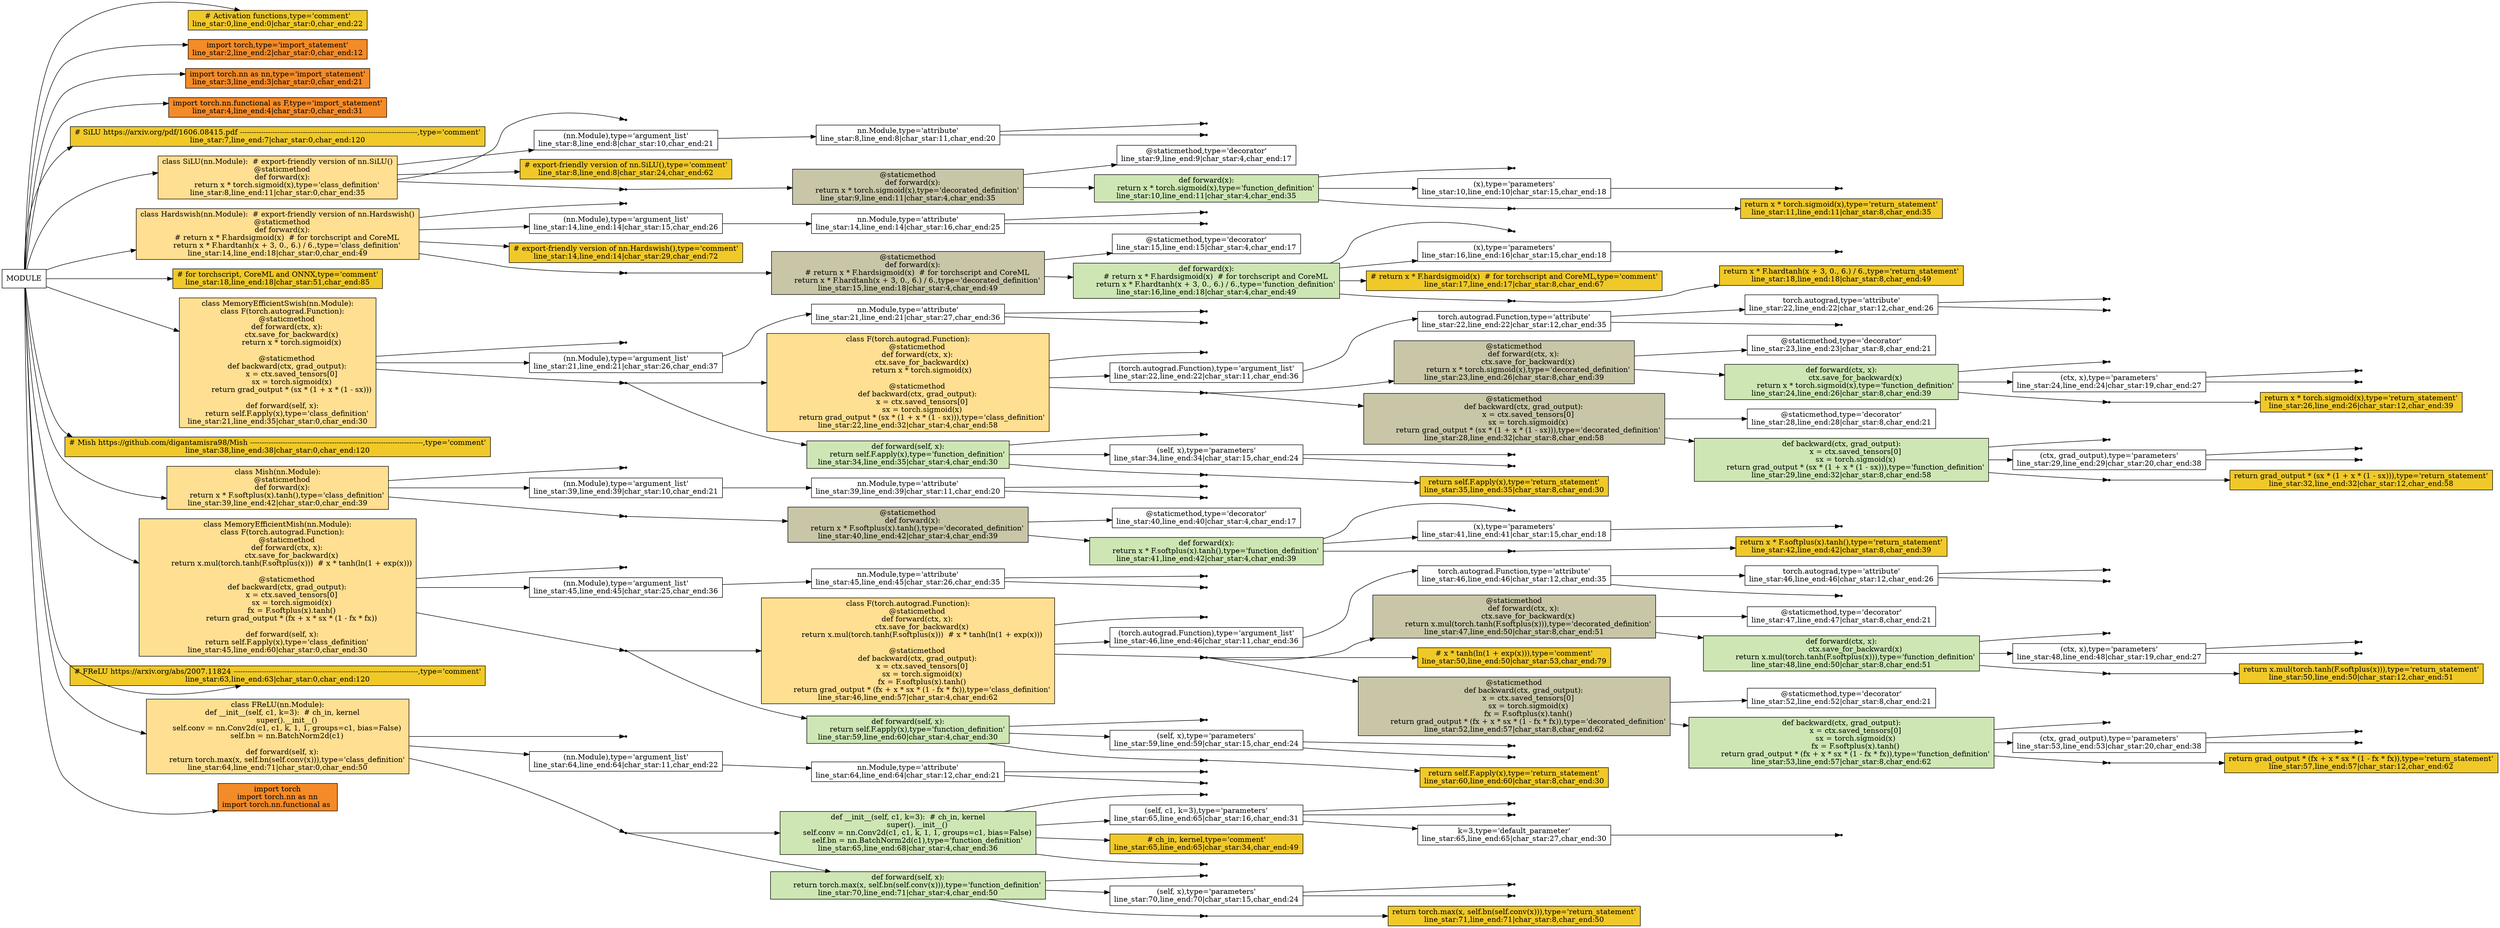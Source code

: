 digraph G{
rankdir="LR";
"MODULE"[shape="box",fillcolor="white",style=filled];
"# Activation functions,type='comment'\nline_star:0,line_end:0|char_star:0,char_end:22"[shape="box",fillcolor="#f0c929",style=filled];
"MODULE"->"# Activation functions,type='comment'\nline_star:0,line_end:0|char_star:0,char_end:22";
"import torch,type='import_statement'\nline_star:2,line_end:2|char_star:0,char_end:12"[shape="box",fillcolor="#f48b29",style=filled];
"MODULE"->"import torch,type='import_statement'\nline_star:2,line_end:2|char_star:0,char_end:12";
"import torch.nn as nn,type='import_statement'\nline_star:3,line_end:3|char_star:0,char_end:21"[shape="box",fillcolor="#f48b29",style=filled];
"MODULE"->"import torch.nn as nn,type='import_statement'\nline_star:3,line_end:3|char_star:0,char_end:21";
"import torch.nn.functional as F,type='import_statement'\nline_star:4,line_end:4|char_star:0,char_end:31"[shape="box",fillcolor="#f48b29",style=filled];
"MODULE"->"import torch.nn.functional as F,type='import_statement'\nline_star:4,line_end:4|char_star:0,char_end:31";
"# SiLU https://arxiv.org/pdf/1606.08415.pdf ----------------------------------------------------------------------------,type='comment'\nline_star:7,line_end:7|char_star:0,char_end:120"[shape="box",fillcolor="#f0c929",style=filled];
"MODULE"->"# SiLU https://arxiv.org/pdf/1606.08415.pdf ----------------------------------------------------------------------------,type='comment'\nline_star:7,line_end:7|char_star:0,char_end:120";
"class SiLU(nn.Module):  # export-friendly version of nn.SiLU()\n    @staticmethod\n    def forward(x):\n        return x * torch.sigmoid(x),type='class_definition'\nline_star:8,line_end:11|char_star:0,char_end:35"[shape="box",fillcolor="#ffdf91",style=filled];
"MODULE"->"class SiLU(nn.Module):  # export-friendly version of nn.SiLU()\n    @staticmethod\n    def forward(x):\n        return x * torch.sigmoid(x),type='class_definition'\nline_star:8,line_end:11|char_star:0,char_end:35";
"SiLU,type='identifier'\nline_star:8,line_end:8|char_star:6,char_end:10"[shape="point",fillcolor="#121013",style=filled];
"class SiLU(nn.Module):  # export-friendly version of nn.SiLU()\n    @staticmethod\n    def forward(x):\n        return x * torch.sigmoid(x),type='class_definition'\nline_star:8,line_end:11|char_star:0,char_end:35"->"SiLU,type='identifier'\nline_star:8,line_end:8|char_star:6,char_end:10";
"(nn.Module),type='argument_list'\nline_star:8,line_end:8|char_star:10,char_end:21"[shape="box",fillcolor="white",style=filled];
"class SiLU(nn.Module):  # export-friendly version of nn.SiLU()\n    @staticmethod\n    def forward(x):\n        return x * torch.sigmoid(x),type='class_definition'\nline_star:8,line_end:11|char_star:0,char_end:35"->"(nn.Module),type='argument_list'\nline_star:8,line_end:8|char_star:10,char_end:21";
"nn.Module,type='attribute'\nline_star:8,line_end:8|char_star:11,char_end:20"[shape="box",fillcolor="white",style=filled];
"(nn.Module),type='argument_list'\nline_star:8,line_end:8|char_star:10,char_end:21"->"nn.Module,type='attribute'\nline_star:8,line_end:8|char_star:11,char_end:20";
"nn,type='identifier'\nline_star:8,line_end:8|char_star:11,char_end:13"[shape="point",fillcolor="#121013",style=filled];
"nn.Module,type='attribute'\nline_star:8,line_end:8|char_star:11,char_end:20"->"nn,type='identifier'\nline_star:8,line_end:8|char_star:11,char_end:13";
"Module,type='identifier'\nline_star:8,line_end:8|char_star:14,char_end:20"[shape="point",fillcolor="#121013",style=filled];
"nn.Module,type='attribute'\nline_star:8,line_end:8|char_star:11,char_end:20"->"Module,type='identifier'\nline_star:8,line_end:8|char_star:14,char_end:20";
"# export-friendly version of nn.SiLU(),type='comment'\nline_star:8,line_end:8|char_star:24,char_end:62"[shape="box",fillcolor="#f0c929",style=filled];
"class SiLU(nn.Module):  # export-friendly version of nn.SiLU()\n    @staticmethod\n    def forward(x):\n        return x * torch.sigmoid(x),type='class_definition'\nline_star:8,line_end:11|char_star:0,char_end:35"->"# export-friendly version of nn.SiLU(),type='comment'\nline_star:8,line_end:8|char_star:24,char_end:62";
"type='INFORMATION BLOCK'\nline_star:9,line_end:11|char_star:4,char_end:35"[shape="point",fillcolor="#121013",style=filled];
"class SiLU(nn.Module):  # export-friendly version of nn.SiLU()\n    @staticmethod\n    def forward(x):\n        return x * torch.sigmoid(x),type='class_definition'\nline_star:8,line_end:11|char_star:0,char_end:35"->"type='INFORMATION BLOCK'\nline_star:9,line_end:11|char_star:4,char_end:35";
"@staticmethod\n    def forward(x):\n        return x * torch.sigmoid(x),type='decorated_definition'\nline_star:9,line_end:11|char_star:4,char_end:35"[shape="box",fillcolor="#c8c6a7",style=filled];
"type='INFORMATION BLOCK'\nline_star:9,line_end:11|char_star:4,char_end:35"->"@staticmethod\n    def forward(x):\n        return x * torch.sigmoid(x),type='decorated_definition'\nline_star:9,line_end:11|char_star:4,char_end:35";
"@staticmethod,type='decorator'\nline_star:9,line_end:9|char_star:4,char_end:17"[shape="box",fillcolor="white",style=filled];
"@staticmethod\n    def forward(x):\n        return x * torch.sigmoid(x),type='decorated_definition'\nline_star:9,line_end:11|char_star:4,char_end:35"->"@staticmethod,type='decorator'\nline_star:9,line_end:9|char_star:4,char_end:17";
"def forward(x):\n        return x * torch.sigmoid(x),type='function_definition'\nline_star:10,line_end:11|char_star:4,char_end:35"[shape="box",fillcolor="#cee6b4",style=filled];
"@staticmethod\n    def forward(x):\n        return x * torch.sigmoid(x),type='decorated_definition'\nline_star:9,line_end:11|char_star:4,char_end:35"->"def forward(x):\n        return x * torch.sigmoid(x),type='function_definition'\nline_star:10,line_end:11|char_star:4,char_end:35";
"forward,type='identifier'\nline_star:10,line_end:10|char_star:8,char_end:15"[shape="point",fillcolor="#121013",style=filled];
"def forward(x):\n        return x * torch.sigmoid(x),type='function_definition'\nline_star:10,line_end:11|char_star:4,char_end:35"->"forward,type='identifier'\nline_star:10,line_end:10|char_star:8,char_end:15";
"(x),type='parameters'\nline_star:10,line_end:10|char_star:15,char_end:18"[shape="box",fillcolor="white",style=filled];
"def forward(x):\n        return x * torch.sigmoid(x),type='function_definition'\nline_star:10,line_end:11|char_star:4,char_end:35"->"(x),type='parameters'\nline_star:10,line_end:10|char_star:15,char_end:18";
"x,type='identifier'\nline_star:10,line_end:10|char_star:16,char_end:17"[shape="point",fillcolor="#121013",style=filled];
"(x),type='parameters'\nline_star:10,line_end:10|char_star:15,char_end:18"->"x,type='identifier'\nline_star:10,line_end:10|char_star:16,char_end:17";
"type='INFORMATION BLOCK'\nline_star:11,line_end:11|char_star:8,char_end:35"[shape="point",fillcolor="#121013",style=filled];
"def forward(x):\n        return x * torch.sigmoid(x),type='function_definition'\nline_star:10,line_end:11|char_star:4,char_end:35"->"type='INFORMATION BLOCK'\nline_star:11,line_end:11|char_star:8,char_end:35";
"return x * torch.sigmoid(x),type='return_statement'\nline_star:11,line_end:11|char_star:8,char_end:35"[shape="box",fillcolor="#f0c929",style=filled];
"type='INFORMATION BLOCK'\nline_star:11,line_end:11|char_star:8,char_end:35"->"return x * torch.sigmoid(x),type='return_statement'\nline_star:11,line_end:11|char_star:8,char_end:35";
"class Hardswish(nn.Module):  # export-friendly version of nn.Hardswish()\n    @staticmethod\n    def forward(x):\n        # return x * F.hardsigmoid(x)  # for torchscript and CoreML\n        return x * F.hardtanh(x + 3, 0., 6.) / 6.,type='class_definition'\nline_star:14,line_end:18|char_star:0,char_end:49"[shape="box",fillcolor="#ffdf91",style=filled];
"MODULE"->"class Hardswish(nn.Module):  # export-friendly version of nn.Hardswish()\n    @staticmethod\n    def forward(x):\n        # return x * F.hardsigmoid(x)  # for torchscript and CoreML\n        return x * F.hardtanh(x + 3, 0., 6.) / 6.,type='class_definition'\nline_star:14,line_end:18|char_star:0,char_end:49";
"Hardswish,type='identifier'\nline_star:14,line_end:14|char_star:6,char_end:15"[shape="point",fillcolor="#121013",style=filled];
"class Hardswish(nn.Module):  # export-friendly version of nn.Hardswish()\n    @staticmethod\n    def forward(x):\n        # return x * F.hardsigmoid(x)  # for torchscript and CoreML\n        return x * F.hardtanh(x + 3, 0., 6.) / 6.,type='class_definition'\nline_star:14,line_end:18|char_star:0,char_end:49"->"Hardswish,type='identifier'\nline_star:14,line_end:14|char_star:6,char_end:15";
"(nn.Module),type='argument_list'\nline_star:14,line_end:14|char_star:15,char_end:26"[shape="box",fillcolor="white",style=filled];
"class Hardswish(nn.Module):  # export-friendly version of nn.Hardswish()\n    @staticmethod\n    def forward(x):\n        # return x * F.hardsigmoid(x)  # for torchscript and CoreML\n        return x * F.hardtanh(x + 3, 0., 6.) / 6.,type='class_definition'\nline_star:14,line_end:18|char_star:0,char_end:49"->"(nn.Module),type='argument_list'\nline_star:14,line_end:14|char_star:15,char_end:26";
"nn.Module,type='attribute'\nline_star:14,line_end:14|char_star:16,char_end:25"[shape="box",fillcolor="white",style=filled];
"(nn.Module),type='argument_list'\nline_star:14,line_end:14|char_star:15,char_end:26"->"nn.Module,type='attribute'\nline_star:14,line_end:14|char_star:16,char_end:25";
"nn,type='identifier'\nline_star:14,line_end:14|char_star:16,char_end:18"[shape="point",fillcolor="#121013",style=filled];
"nn.Module,type='attribute'\nline_star:14,line_end:14|char_star:16,char_end:25"->"nn,type='identifier'\nline_star:14,line_end:14|char_star:16,char_end:18";
"Module,type='identifier'\nline_star:14,line_end:14|char_star:19,char_end:25"[shape="point",fillcolor="#121013",style=filled];
"nn.Module,type='attribute'\nline_star:14,line_end:14|char_star:16,char_end:25"->"Module,type='identifier'\nline_star:14,line_end:14|char_star:19,char_end:25";
"# export-friendly version of nn.Hardswish(),type='comment'\nline_star:14,line_end:14|char_star:29,char_end:72"[shape="box",fillcolor="#f0c929",style=filled];
"class Hardswish(nn.Module):  # export-friendly version of nn.Hardswish()\n    @staticmethod\n    def forward(x):\n        # return x * F.hardsigmoid(x)  # for torchscript and CoreML\n        return x * F.hardtanh(x + 3, 0., 6.) / 6.,type='class_definition'\nline_star:14,line_end:18|char_star:0,char_end:49"->"# export-friendly version of nn.Hardswish(),type='comment'\nline_star:14,line_end:14|char_star:29,char_end:72";
"type='INFORMATION BLOCK'\nline_star:15,line_end:18|char_star:4,char_end:49"[shape="point",fillcolor="#121013",style=filled];
"class Hardswish(nn.Module):  # export-friendly version of nn.Hardswish()\n    @staticmethod\n    def forward(x):\n        # return x * F.hardsigmoid(x)  # for torchscript and CoreML\n        return x * F.hardtanh(x + 3, 0., 6.) / 6.,type='class_definition'\nline_star:14,line_end:18|char_star:0,char_end:49"->"type='INFORMATION BLOCK'\nline_star:15,line_end:18|char_star:4,char_end:49";
"@staticmethod\n    def forward(x):\n        # return x * F.hardsigmoid(x)  # for torchscript and CoreML\n        return x * F.hardtanh(x + 3, 0., 6.) / 6.,type='decorated_definition'\nline_star:15,line_end:18|char_star:4,char_end:49"[shape="box",fillcolor="#c8c6a7",style=filled];
"type='INFORMATION BLOCK'\nline_star:15,line_end:18|char_star:4,char_end:49"->"@staticmethod\n    def forward(x):\n        # return x * F.hardsigmoid(x)  # for torchscript and CoreML\n        return x * F.hardtanh(x + 3, 0., 6.) / 6.,type='decorated_definition'\nline_star:15,line_end:18|char_star:4,char_end:49";
"@staticmethod,type='decorator'\nline_star:15,line_end:15|char_star:4,char_end:17"[shape="box",fillcolor="white",style=filled];
"@staticmethod\n    def forward(x):\n        # return x * F.hardsigmoid(x)  # for torchscript and CoreML\n        return x * F.hardtanh(x + 3, 0., 6.) / 6.,type='decorated_definition'\nline_star:15,line_end:18|char_star:4,char_end:49"->"@staticmethod,type='decorator'\nline_star:15,line_end:15|char_star:4,char_end:17";
"def forward(x):\n        # return x * F.hardsigmoid(x)  # for torchscript and CoreML\n        return x * F.hardtanh(x + 3, 0., 6.) / 6.,type='function_definition'\nline_star:16,line_end:18|char_star:4,char_end:49"[shape="box",fillcolor="#cee6b4",style=filled];
"@staticmethod\n    def forward(x):\n        # return x * F.hardsigmoid(x)  # for torchscript and CoreML\n        return x * F.hardtanh(x + 3, 0., 6.) / 6.,type='decorated_definition'\nline_star:15,line_end:18|char_star:4,char_end:49"->"def forward(x):\n        # return x * F.hardsigmoid(x)  # for torchscript and CoreML\n        return x * F.hardtanh(x + 3, 0., 6.) / 6.,type='function_definition'\nline_star:16,line_end:18|char_star:4,char_end:49";
"forward,type='identifier'\nline_star:16,line_end:16|char_star:8,char_end:15"[shape="point",fillcolor="#121013",style=filled];
"def forward(x):\n        # return x * F.hardsigmoid(x)  # for torchscript and CoreML\n        return x * F.hardtanh(x + 3, 0., 6.) / 6.,type='function_definition'\nline_star:16,line_end:18|char_star:4,char_end:49"->"forward,type='identifier'\nline_star:16,line_end:16|char_star:8,char_end:15";
"(x),type='parameters'\nline_star:16,line_end:16|char_star:15,char_end:18"[shape="box",fillcolor="white",style=filled];
"def forward(x):\n        # return x * F.hardsigmoid(x)  # for torchscript and CoreML\n        return x * F.hardtanh(x + 3, 0., 6.) / 6.,type='function_definition'\nline_star:16,line_end:18|char_star:4,char_end:49"->"(x),type='parameters'\nline_star:16,line_end:16|char_star:15,char_end:18";
"x,type='identifier'\nline_star:16,line_end:16|char_star:16,char_end:17"[shape="point",fillcolor="#121013",style=filled];
"(x),type='parameters'\nline_star:16,line_end:16|char_star:15,char_end:18"->"x,type='identifier'\nline_star:16,line_end:16|char_star:16,char_end:17";
"# return x * F.hardsigmoid(x)  # for torchscript and CoreML,type='comment'\nline_star:17,line_end:17|char_star:8,char_end:67"[shape="box",fillcolor="#f0c929",style=filled];
"def forward(x):\n        # return x * F.hardsigmoid(x)  # for torchscript and CoreML\n        return x * F.hardtanh(x + 3, 0., 6.) / 6.,type='function_definition'\nline_star:16,line_end:18|char_star:4,char_end:49"->"# return x * F.hardsigmoid(x)  # for torchscript and CoreML,type='comment'\nline_star:17,line_end:17|char_star:8,char_end:67";
"type='INFORMATION BLOCK'\nline_star:18,line_end:18|char_star:8,char_end:49"[shape="point",fillcolor="#121013",style=filled];
"def forward(x):\n        # return x * F.hardsigmoid(x)  # for torchscript and CoreML\n        return x * F.hardtanh(x + 3, 0., 6.) / 6.,type='function_definition'\nline_star:16,line_end:18|char_star:4,char_end:49"->"type='INFORMATION BLOCK'\nline_star:18,line_end:18|char_star:8,char_end:49";
"return x * F.hardtanh(x + 3, 0., 6.) / 6.,type='return_statement'\nline_star:18,line_end:18|char_star:8,char_end:49"[shape="box",fillcolor="#f0c929",style=filled];
"type='INFORMATION BLOCK'\nline_star:18,line_end:18|char_star:8,char_end:49"->"return x * F.hardtanh(x + 3, 0., 6.) / 6.,type='return_statement'\nline_star:18,line_end:18|char_star:8,char_end:49";
"# for torchscript, CoreML and ONNX,type='comment'\nline_star:18,line_end:18|char_star:51,char_end:85"[shape="box",fillcolor="#f0c929",style=filled];
"MODULE"->"# for torchscript, CoreML and ONNX,type='comment'\nline_star:18,line_end:18|char_star:51,char_end:85";
"class MemoryEfficientSwish(nn.Module):\n    class F(torch.autograd.Function):\n        @staticmethod\n        def forward(ctx, x):\n            ctx.save_for_backward(x)\n            return x * torch.sigmoid(x)\n\n        @staticmethod\n        def backward(ctx, grad_output):\n            x = ctx.saved_tensors[0]\n            sx = torch.sigmoid(x)\n            return grad_output * (sx * (1 + x * (1 - sx)))\n\n    def forward(self, x):\n        return self.F.apply(x),type='class_definition'\nline_star:21,line_end:35|char_star:0,char_end:30"[shape="box",fillcolor="#ffdf91",style=filled];
"MODULE"->"class MemoryEfficientSwish(nn.Module):\n    class F(torch.autograd.Function):\n        @staticmethod\n        def forward(ctx, x):\n            ctx.save_for_backward(x)\n            return x * torch.sigmoid(x)\n\n        @staticmethod\n        def backward(ctx, grad_output):\n            x = ctx.saved_tensors[0]\n            sx = torch.sigmoid(x)\n            return grad_output * (sx * (1 + x * (1 - sx)))\n\n    def forward(self, x):\n        return self.F.apply(x),type='class_definition'\nline_star:21,line_end:35|char_star:0,char_end:30";
"MemoryEfficientSwish,type='identifier'\nline_star:21,line_end:21|char_star:6,char_end:26"[shape="point",fillcolor="#121013",style=filled];
"class MemoryEfficientSwish(nn.Module):\n    class F(torch.autograd.Function):\n        @staticmethod\n        def forward(ctx, x):\n            ctx.save_for_backward(x)\n            return x * torch.sigmoid(x)\n\n        @staticmethod\n        def backward(ctx, grad_output):\n            x = ctx.saved_tensors[0]\n            sx = torch.sigmoid(x)\n            return grad_output * (sx * (1 + x * (1 - sx)))\n\n    def forward(self, x):\n        return self.F.apply(x),type='class_definition'\nline_star:21,line_end:35|char_star:0,char_end:30"->"MemoryEfficientSwish,type='identifier'\nline_star:21,line_end:21|char_star:6,char_end:26";
"(nn.Module),type='argument_list'\nline_star:21,line_end:21|char_star:26,char_end:37"[shape="box",fillcolor="white",style=filled];
"class MemoryEfficientSwish(nn.Module):\n    class F(torch.autograd.Function):\n        @staticmethod\n        def forward(ctx, x):\n            ctx.save_for_backward(x)\n            return x * torch.sigmoid(x)\n\n        @staticmethod\n        def backward(ctx, grad_output):\n            x = ctx.saved_tensors[0]\n            sx = torch.sigmoid(x)\n            return grad_output * (sx * (1 + x * (1 - sx)))\n\n    def forward(self, x):\n        return self.F.apply(x),type='class_definition'\nline_star:21,line_end:35|char_star:0,char_end:30"->"(nn.Module),type='argument_list'\nline_star:21,line_end:21|char_star:26,char_end:37";
"nn.Module,type='attribute'\nline_star:21,line_end:21|char_star:27,char_end:36"[shape="box",fillcolor="white",style=filled];
"(nn.Module),type='argument_list'\nline_star:21,line_end:21|char_star:26,char_end:37"->"nn.Module,type='attribute'\nline_star:21,line_end:21|char_star:27,char_end:36";
"nn,type='identifier'\nline_star:21,line_end:21|char_star:27,char_end:29"[shape="point",fillcolor="#121013",style=filled];
"nn.Module,type='attribute'\nline_star:21,line_end:21|char_star:27,char_end:36"->"nn,type='identifier'\nline_star:21,line_end:21|char_star:27,char_end:29";
"Module,type='identifier'\nline_star:21,line_end:21|char_star:30,char_end:36"[shape="point",fillcolor="#121013",style=filled];
"nn.Module,type='attribute'\nline_star:21,line_end:21|char_star:27,char_end:36"->"Module,type='identifier'\nline_star:21,line_end:21|char_star:30,char_end:36";
"type='INFORMATION BLOCK'\nline_star:22,line_end:35|char_star:4,char_end:30"[shape="point",fillcolor="#121013",style=filled];
"class MemoryEfficientSwish(nn.Module):\n    class F(torch.autograd.Function):\n        @staticmethod\n        def forward(ctx, x):\n            ctx.save_for_backward(x)\n            return x * torch.sigmoid(x)\n\n        @staticmethod\n        def backward(ctx, grad_output):\n            x = ctx.saved_tensors[0]\n            sx = torch.sigmoid(x)\n            return grad_output * (sx * (1 + x * (1 - sx)))\n\n    def forward(self, x):\n        return self.F.apply(x),type='class_definition'\nline_star:21,line_end:35|char_star:0,char_end:30"->"type='INFORMATION BLOCK'\nline_star:22,line_end:35|char_star:4,char_end:30";
"class F(torch.autograd.Function):\n        @staticmethod\n        def forward(ctx, x):\n            ctx.save_for_backward(x)\n            return x * torch.sigmoid(x)\n\n        @staticmethod\n        def backward(ctx, grad_output):\n            x = ctx.saved_tensors[0]\n            sx = torch.sigmoid(x)\n            return grad_output * (sx * (1 + x * (1 - sx))),type='class_definition'\nline_star:22,line_end:32|char_star:4,char_end:58"[shape="box",fillcolor="#ffdf91",style=filled];
"type='INFORMATION BLOCK'\nline_star:22,line_end:35|char_star:4,char_end:30"->"class F(torch.autograd.Function):\n        @staticmethod\n        def forward(ctx, x):\n            ctx.save_for_backward(x)\n            return x * torch.sigmoid(x)\n\n        @staticmethod\n        def backward(ctx, grad_output):\n            x = ctx.saved_tensors[0]\n            sx = torch.sigmoid(x)\n            return grad_output * (sx * (1 + x * (1 - sx))),type='class_definition'\nline_star:22,line_end:32|char_star:4,char_end:58";
"F,type='identifier'\nline_star:22,line_end:22|char_star:10,char_end:11"[shape="point",fillcolor="#121013",style=filled];
"class F(torch.autograd.Function):\n        @staticmethod\n        def forward(ctx, x):\n            ctx.save_for_backward(x)\n            return x * torch.sigmoid(x)\n\n        @staticmethod\n        def backward(ctx, grad_output):\n            x = ctx.saved_tensors[0]\n            sx = torch.sigmoid(x)\n            return grad_output * (sx * (1 + x * (1 - sx))),type='class_definition'\nline_star:22,line_end:32|char_star:4,char_end:58"->"F,type='identifier'\nline_star:22,line_end:22|char_star:10,char_end:11";
"(torch.autograd.Function),type='argument_list'\nline_star:22,line_end:22|char_star:11,char_end:36"[shape="box",fillcolor="white",style=filled];
"class F(torch.autograd.Function):\n        @staticmethod\n        def forward(ctx, x):\n            ctx.save_for_backward(x)\n            return x * torch.sigmoid(x)\n\n        @staticmethod\n        def backward(ctx, grad_output):\n            x = ctx.saved_tensors[0]\n            sx = torch.sigmoid(x)\n            return grad_output * (sx * (1 + x * (1 - sx))),type='class_definition'\nline_star:22,line_end:32|char_star:4,char_end:58"->"(torch.autograd.Function),type='argument_list'\nline_star:22,line_end:22|char_star:11,char_end:36";
"torch.autograd.Function,type='attribute'\nline_star:22,line_end:22|char_star:12,char_end:35"[shape="box",fillcolor="white",style=filled];
"(torch.autograd.Function),type='argument_list'\nline_star:22,line_end:22|char_star:11,char_end:36"->"torch.autograd.Function,type='attribute'\nline_star:22,line_end:22|char_star:12,char_end:35";
"torch.autograd,type='attribute'\nline_star:22,line_end:22|char_star:12,char_end:26"[shape="box",fillcolor="white",style=filled];
"torch.autograd.Function,type='attribute'\nline_star:22,line_end:22|char_star:12,char_end:35"->"torch.autograd,type='attribute'\nline_star:22,line_end:22|char_star:12,char_end:26";
"torch,type='identifier'\nline_star:22,line_end:22|char_star:12,char_end:17"[shape="point",fillcolor="#121013",style=filled];
"torch.autograd,type='attribute'\nline_star:22,line_end:22|char_star:12,char_end:26"->"torch,type='identifier'\nline_star:22,line_end:22|char_star:12,char_end:17";
"autograd,type='identifier'\nline_star:22,line_end:22|char_star:18,char_end:26"[shape="point",fillcolor="#121013",style=filled];
"torch.autograd,type='attribute'\nline_star:22,line_end:22|char_star:12,char_end:26"->"autograd,type='identifier'\nline_star:22,line_end:22|char_star:18,char_end:26";
"Function,type='identifier'\nline_star:22,line_end:22|char_star:27,char_end:35"[shape="point",fillcolor="#121013",style=filled];
"torch.autograd.Function,type='attribute'\nline_star:22,line_end:22|char_star:12,char_end:35"->"Function,type='identifier'\nline_star:22,line_end:22|char_star:27,char_end:35";
"type='INFORMATION BLOCK'\nline_star:23,line_end:32|char_star:8,char_end:58"[shape="point",fillcolor="#121013",style=filled];
"class F(torch.autograd.Function):\n        @staticmethod\n        def forward(ctx, x):\n            ctx.save_for_backward(x)\n            return x * torch.sigmoid(x)\n\n        @staticmethod\n        def backward(ctx, grad_output):\n            x = ctx.saved_tensors[0]\n            sx = torch.sigmoid(x)\n            return grad_output * (sx * (1 + x * (1 - sx))),type='class_definition'\nline_star:22,line_end:32|char_star:4,char_end:58"->"type='INFORMATION BLOCK'\nline_star:23,line_end:32|char_star:8,char_end:58";
"@staticmethod\n        def forward(ctx, x):\n            ctx.save_for_backward(x)\n            return x * torch.sigmoid(x),type='decorated_definition'\nline_star:23,line_end:26|char_star:8,char_end:39"[shape="box",fillcolor="#c8c6a7",style=filled];
"type='INFORMATION BLOCK'\nline_star:23,line_end:32|char_star:8,char_end:58"->"@staticmethod\n        def forward(ctx, x):\n            ctx.save_for_backward(x)\n            return x * torch.sigmoid(x),type='decorated_definition'\nline_star:23,line_end:26|char_star:8,char_end:39";
"@staticmethod,type='decorator'\nline_star:23,line_end:23|char_star:8,char_end:21"[shape="box",fillcolor="white",style=filled];
"@staticmethod\n        def forward(ctx, x):\n            ctx.save_for_backward(x)\n            return x * torch.sigmoid(x),type='decorated_definition'\nline_star:23,line_end:26|char_star:8,char_end:39"->"@staticmethod,type='decorator'\nline_star:23,line_end:23|char_star:8,char_end:21";
"def forward(ctx, x):\n            ctx.save_for_backward(x)\n            return x * torch.sigmoid(x),type='function_definition'\nline_star:24,line_end:26|char_star:8,char_end:39"[shape="box",fillcolor="#cee6b4",style=filled];
"@staticmethod\n        def forward(ctx, x):\n            ctx.save_for_backward(x)\n            return x * torch.sigmoid(x),type='decorated_definition'\nline_star:23,line_end:26|char_star:8,char_end:39"->"def forward(ctx, x):\n            ctx.save_for_backward(x)\n            return x * torch.sigmoid(x),type='function_definition'\nline_star:24,line_end:26|char_star:8,char_end:39";
"forward,type='identifier'\nline_star:24,line_end:24|char_star:12,char_end:19"[shape="point",fillcolor="#121013",style=filled];
"def forward(ctx, x):\n            ctx.save_for_backward(x)\n            return x * torch.sigmoid(x),type='function_definition'\nline_star:24,line_end:26|char_star:8,char_end:39"->"forward,type='identifier'\nline_star:24,line_end:24|char_star:12,char_end:19";
"(ctx, x),type='parameters'\nline_star:24,line_end:24|char_star:19,char_end:27"[shape="box",fillcolor="white",style=filled];
"def forward(ctx, x):\n            ctx.save_for_backward(x)\n            return x * torch.sigmoid(x),type='function_definition'\nline_star:24,line_end:26|char_star:8,char_end:39"->"(ctx, x),type='parameters'\nline_star:24,line_end:24|char_star:19,char_end:27";
"ctx,type='identifier'\nline_star:24,line_end:24|char_star:20,char_end:23"[shape="point",fillcolor="#121013",style=filled];
"(ctx, x),type='parameters'\nline_star:24,line_end:24|char_star:19,char_end:27"->"ctx,type='identifier'\nline_star:24,line_end:24|char_star:20,char_end:23";
"x,type='identifier'\nline_star:24,line_end:24|char_star:25,char_end:26"[shape="point",fillcolor="#121013",style=filled];
"(ctx, x),type='parameters'\nline_star:24,line_end:24|char_star:19,char_end:27"->"x,type='identifier'\nline_star:24,line_end:24|char_star:25,char_end:26";
"type='INFORMATION BLOCK'\nline_star:25,line_end:26|char_star:12,char_end:39"[shape="point",fillcolor="#121013",style=filled];
"def forward(ctx, x):\n            ctx.save_for_backward(x)\n            return x * torch.sigmoid(x),type='function_definition'\nline_star:24,line_end:26|char_star:8,char_end:39"->"type='INFORMATION BLOCK'\nline_star:25,line_end:26|char_star:12,char_end:39";
"return x * torch.sigmoid(x),type='return_statement'\nline_star:26,line_end:26|char_star:12,char_end:39"[shape="box",fillcolor="#f0c929",style=filled];
"type='INFORMATION BLOCK'\nline_star:25,line_end:26|char_star:12,char_end:39"->"return x * torch.sigmoid(x),type='return_statement'\nline_star:26,line_end:26|char_star:12,char_end:39";
"@staticmethod\n        def backward(ctx, grad_output):\n            x = ctx.saved_tensors[0]\n            sx = torch.sigmoid(x)\n            return grad_output * (sx * (1 + x * (1 - sx))),type='decorated_definition'\nline_star:28,line_end:32|char_star:8,char_end:58"[shape="box",fillcolor="#c8c6a7",style=filled];
"type='INFORMATION BLOCK'\nline_star:23,line_end:32|char_star:8,char_end:58"->"@staticmethod\n        def backward(ctx, grad_output):\n            x = ctx.saved_tensors[0]\n            sx = torch.sigmoid(x)\n            return grad_output * (sx * (1 + x * (1 - sx))),type='decorated_definition'\nline_star:28,line_end:32|char_star:8,char_end:58";
"@staticmethod,type='decorator'\nline_star:28,line_end:28|char_star:8,char_end:21"[shape="box",fillcolor="white",style=filled];
"@staticmethod\n        def backward(ctx, grad_output):\n            x = ctx.saved_tensors[0]\n            sx = torch.sigmoid(x)\n            return grad_output * (sx * (1 + x * (1 - sx))),type='decorated_definition'\nline_star:28,line_end:32|char_star:8,char_end:58"->"@staticmethod,type='decorator'\nline_star:28,line_end:28|char_star:8,char_end:21";
"def backward(ctx, grad_output):\n            x = ctx.saved_tensors[0]\n            sx = torch.sigmoid(x)\n            return grad_output * (sx * (1 + x * (1 - sx))),type='function_definition'\nline_star:29,line_end:32|char_star:8,char_end:58"[shape="box",fillcolor="#cee6b4",style=filled];
"@staticmethod\n        def backward(ctx, grad_output):\n            x = ctx.saved_tensors[0]\n            sx = torch.sigmoid(x)\n            return grad_output * (sx * (1 + x * (1 - sx))),type='decorated_definition'\nline_star:28,line_end:32|char_star:8,char_end:58"->"def backward(ctx, grad_output):\n            x = ctx.saved_tensors[0]\n            sx = torch.sigmoid(x)\n            return grad_output * (sx * (1 + x * (1 - sx))),type='function_definition'\nline_star:29,line_end:32|char_star:8,char_end:58";
"backward,type='identifier'\nline_star:29,line_end:29|char_star:12,char_end:20"[shape="point",fillcolor="#121013",style=filled];
"def backward(ctx, grad_output):\n            x = ctx.saved_tensors[0]\n            sx = torch.sigmoid(x)\n            return grad_output * (sx * (1 + x * (1 - sx))),type='function_definition'\nline_star:29,line_end:32|char_star:8,char_end:58"->"backward,type='identifier'\nline_star:29,line_end:29|char_star:12,char_end:20";
"(ctx, grad_output),type='parameters'\nline_star:29,line_end:29|char_star:20,char_end:38"[shape="box",fillcolor="white",style=filled];
"def backward(ctx, grad_output):\n            x = ctx.saved_tensors[0]\n            sx = torch.sigmoid(x)\n            return grad_output * (sx * (1 + x * (1 - sx))),type='function_definition'\nline_star:29,line_end:32|char_star:8,char_end:58"->"(ctx, grad_output),type='parameters'\nline_star:29,line_end:29|char_star:20,char_end:38";
"ctx,type='identifier'\nline_star:29,line_end:29|char_star:21,char_end:24"[shape="point",fillcolor="#121013",style=filled];
"(ctx, grad_output),type='parameters'\nline_star:29,line_end:29|char_star:20,char_end:38"->"ctx,type='identifier'\nline_star:29,line_end:29|char_star:21,char_end:24";
"grad_output,type='identifier'\nline_star:29,line_end:29|char_star:26,char_end:37"[shape="point",fillcolor="#121013",style=filled];
"(ctx, grad_output),type='parameters'\nline_star:29,line_end:29|char_star:20,char_end:38"->"grad_output,type='identifier'\nline_star:29,line_end:29|char_star:26,char_end:37";
"type='INFORMATION BLOCK'\nline_star:30,line_end:32|char_star:12,char_end:58"[shape="point",fillcolor="#121013",style=filled];
"def backward(ctx, grad_output):\n            x = ctx.saved_tensors[0]\n            sx = torch.sigmoid(x)\n            return grad_output * (sx * (1 + x * (1 - sx))),type='function_definition'\nline_star:29,line_end:32|char_star:8,char_end:58"->"type='INFORMATION BLOCK'\nline_star:30,line_end:32|char_star:12,char_end:58";
"return grad_output * (sx * (1 + x * (1 - sx))),type='return_statement'\nline_star:32,line_end:32|char_star:12,char_end:58"[shape="box",fillcolor="#f0c929",style=filled];
"type='INFORMATION BLOCK'\nline_star:30,line_end:32|char_star:12,char_end:58"->"return grad_output * (sx * (1 + x * (1 - sx))),type='return_statement'\nline_star:32,line_end:32|char_star:12,char_end:58";
"def forward(self, x):\n        return self.F.apply(x),type='function_definition'\nline_star:34,line_end:35|char_star:4,char_end:30"[shape="box",fillcolor="#cee6b4",style=filled];
"type='INFORMATION BLOCK'\nline_star:22,line_end:35|char_star:4,char_end:30"->"def forward(self, x):\n        return self.F.apply(x),type='function_definition'\nline_star:34,line_end:35|char_star:4,char_end:30";
"forward,type='identifier'\nline_star:34,line_end:34|char_star:8,char_end:15"[shape="point",fillcolor="#121013",style=filled];
"def forward(self, x):\n        return self.F.apply(x),type='function_definition'\nline_star:34,line_end:35|char_star:4,char_end:30"->"forward,type='identifier'\nline_star:34,line_end:34|char_star:8,char_end:15";
"(self, x),type='parameters'\nline_star:34,line_end:34|char_star:15,char_end:24"[shape="box",fillcolor="white",style=filled];
"def forward(self, x):\n        return self.F.apply(x),type='function_definition'\nline_star:34,line_end:35|char_star:4,char_end:30"->"(self, x),type='parameters'\nline_star:34,line_end:34|char_star:15,char_end:24";
"self,type='identifier'\nline_star:34,line_end:34|char_star:16,char_end:20"[shape="point",fillcolor="#121013",style=filled];
"(self, x),type='parameters'\nline_star:34,line_end:34|char_star:15,char_end:24"->"self,type='identifier'\nline_star:34,line_end:34|char_star:16,char_end:20";
"x,type='identifier'\nline_star:34,line_end:34|char_star:22,char_end:23"[shape="point",fillcolor="#121013",style=filled];
"(self, x),type='parameters'\nline_star:34,line_end:34|char_star:15,char_end:24"->"x,type='identifier'\nline_star:34,line_end:34|char_star:22,char_end:23";
"type='INFORMATION BLOCK'\nline_star:35,line_end:35|char_star:8,char_end:30"[shape="point",fillcolor="#121013",style=filled];
"def forward(self, x):\n        return self.F.apply(x),type='function_definition'\nline_star:34,line_end:35|char_star:4,char_end:30"->"type='INFORMATION BLOCK'\nline_star:35,line_end:35|char_star:8,char_end:30";
"return self.F.apply(x),type='return_statement'\nline_star:35,line_end:35|char_star:8,char_end:30"[shape="box",fillcolor="#f0c929",style=filled];
"type='INFORMATION BLOCK'\nline_star:35,line_end:35|char_star:8,char_end:30"->"return self.F.apply(x),type='return_statement'\nline_star:35,line_end:35|char_star:8,char_end:30";
"# Mish https://github.com/digantamisra98/Mish --------------------------------------------------------------------------,type='comment'\nline_star:38,line_end:38|char_star:0,char_end:120"[shape="box",fillcolor="#f0c929",style=filled];
"MODULE"->"# Mish https://github.com/digantamisra98/Mish --------------------------------------------------------------------------,type='comment'\nline_star:38,line_end:38|char_star:0,char_end:120";
"class Mish(nn.Module):\n    @staticmethod\n    def forward(x):\n        return x * F.softplus(x).tanh(),type='class_definition'\nline_star:39,line_end:42|char_star:0,char_end:39"[shape="box",fillcolor="#ffdf91",style=filled];
"MODULE"->"class Mish(nn.Module):\n    @staticmethod\n    def forward(x):\n        return x * F.softplus(x).tanh(),type='class_definition'\nline_star:39,line_end:42|char_star:0,char_end:39";
"Mish,type='identifier'\nline_star:39,line_end:39|char_star:6,char_end:10"[shape="point",fillcolor="#121013",style=filled];
"class Mish(nn.Module):\n    @staticmethod\n    def forward(x):\n        return x * F.softplus(x).tanh(),type='class_definition'\nline_star:39,line_end:42|char_star:0,char_end:39"->"Mish,type='identifier'\nline_star:39,line_end:39|char_star:6,char_end:10";
"(nn.Module),type='argument_list'\nline_star:39,line_end:39|char_star:10,char_end:21"[shape="box",fillcolor="white",style=filled];
"class Mish(nn.Module):\n    @staticmethod\n    def forward(x):\n        return x * F.softplus(x).tanh(),type='class_definition'\nline_star:39,line_end:42|char_star:0,char_end:39"->"(nn.Module),type='argument_list'\nline_star:39,line_end:39|char_star:10,char_end:21";
"nn.Module,type='attribute'\nline_star:39,line_end:39|char_star:11,char_end:20"[shape="box",fillcolor="white",style=filled];
"(nn.Module),type='argument_list'\nline_star:39,line_end:39|char_star:10,char_end:21"->"nn.Module,type='attribute'\nline_star:39,line_end:39|char_star:11,char_end:20";
"nn,type='identifier'\nline_star:39,line_end:39|char_star:11,char_end:13"[shape="point",fillcolor="#121013",style=filled];
"nn.Module,type='attribute'\nline_star:39,line_end:39|char_star:11,char_end:20"->"nn,type='identifier'\nline_star:39,line_end:39|char_star:11,char_end:13";
"Module,type='identifier'\nline_star:39,line_end:39|char_star:14,char_end:20"[shape="point",fillcolor="#121013",style=filled];
"nn.Module,type='attribute'\nline_star:39,line_end:39|char_star:11,char_end:20"->"Module,type='identifier'\nline_star:39,line_end:39|char_star:14,char_end:20";
"type='INFORMATION BLOCK'\nline_star:40,line_end:42|char_star:4,char_end:39"[shape="point",fillcolor="#121013",style=filled];
"class Mish(nn.Module):\n    @staticmethod\n    def forward(x):\n        return x * F.softplus(x).tanh(),type='class_definition'\nline_star:39,line_end:42|char_star:0,char_end:39"->"type='INFORMATION BLOCK'\nline_star:40,line_end:42|char_star:4,char_end:39";
"@staticmethod\n    def forward(x):\n        return x * F.softplus(x).tanh(),type='decorated_definition'\nline_star:40,line_end:42|char_star:4,char_end:39"[shape="box",fillcolor="#c8c6a7",style=filled];
"type='INFORMATION BLOCK'\nline_star:40,line_end:42|char_star:4,char_end:39"->"@staticmethod\n    def forward(x):\n        return x * F.softplus(x).tanh(),type='decorated_definition'\nline_star:40,line_end:42|char_star:4,char_end:39";
"@staticmethod,type='decorator'\nline_star:40,line_end:40|char_star:4,char_end:17"[shape="box",fillcolor="white",style=filled];
"@staticmethod\n    def forward(x):\n        return x * F.softplus(x).tanh(),type='decorated_definition'\nline_star:40,line_end:42|char_star:4,char_end:39"->"@staticmethod,type='decorator'\nline_star:40,line_end:40|char_star:4,char_end:17";
"def forward(x):\n        return x * F.softplus(x).tanh(),type='function_definition'\nline_star:41,line_end:42|char_star:4,char_end:39"[shape="box",fillcolor="#cee6b4",style=filled];
"@staticmethod\n    def forward(x):\n        return x * F.softplus(x).tanh(),type='decorated_definition'\nline_star:40,line_end:42|char_star:4,char_end:39"->"def forward(x):\n        return x * F.softplus(x).tanh(),type='function_definition'\nline_star:41,line_end:42|char_star:4,char_end:39";
"forward,type='identifier'\nline_star:41,line_end:41|char_star:8,char_end:15"[shape="point",fillcolor="#121013",style=filled];
"def forward(x):\n        return x * F.softplus(x).tanh(),type='function_definition'\nline_star:41,line_end:42|char_star:4,char_end:39"->"forward,type='identifier'\nline_star:41,line_end:41|char_star:8,char_end:15";
"(x),type='parameters'\nline_star:41,line_end:41|char_star:15,char_end:18"[shape="box",fillcolor="white",style=filled];
"def forward(x):\n        return x * F.softplus(x).tanh(),type='function_definition'\nline_star:41,line_end:42|char_star:4,char_end:39"->"(x),type='parameters'\nline_star:41,line_end:41|char_star:15,char_end:18";
"x,type='identifier'\nline_star:41,line_end:41|char_star:16,char_end:17"[shape="point",fillcolor="#121013",style=filled];
"(x),type='parameters'\nline_star:41,line_end:41|char_star:15,char_end:18"->"x,type='identifier'\nline_star:41,line_end:41|char_star:16,char_end:17";
"type='INFORMATION BLOCK'\nline_star:42,line_end:42|char_star:8,char_end:39"[shape="point",fillcolor="#121013",style=filled];
"def forward(x):\n        return x * F.softplus(x).tanh(),type='function_definition'\nline_star:41,line_end:42|char_star:4,char_end:39"->"type='INFORMATION BLOCK'\nline_star:42,line_end:42|char_star:8,char_end:39";
"return x * F.softplus(x).tanh(),type='return_statement'\nline_star:42,line_end:42|char_star:8,char_end:39"[shape="box",fillcolor="#f0c929",style=filled];
"type='INFORMATION BLOCK'\nline_star:42,line_end:42|char_star:8,char_end:39"->"return x * F.softplus(x).tanh(),type='return_statement'\nline_star:42,line_end:42|char_star:8,char_end:39";
"class MemoryEfficientMish(nn.Module):\n    class F(torch.autograd.Function):\n        @staticmethod\n        def forward(ctx, x):\n            ctx.save_for_backward(x)\n            return x.mul(torch.tanh(F.softplus(x)))  # x * tanh(ln(1 + exp(x)))\n\n        @staticmethod\n        def backward(ctx, grad_output):\n            x = ctx.saved_tensors[0]\n            sx = torch.sigmoid(x)\n            fx = F.softplus(x).tanh()\n            return grad_output * (fx + x * sx * (1 - fx * fx))\n\n    def forward(self, x):\n        return self.F.apply(x),type='class_definition'\nline_star:45,line_end:60|char_star:0,char_end:30"[shape="box",fillcolor="#ffdf91",style=filled];
"MODULE"->"class MemoryEfficientMish(nn.Module):\n    class F(torch.autograd.Function):\n        @staticmethod\n        def forward(ctx, x):\n            ctx.save_for_backward(x)\n            return x.mul(torch.tanh(F.softplus(x)))  # x * tanh(ln(1 + exp(x)))\n\n        @staticmethod\n        def backward(ctx, grad_output):\n            x = ctx.saved_tensors[0]\n            sx = torch.sigmoid(x)\n            fx = F.softplus(x).tanh()\n            return grad_output * (fx + x * sx * (1 - fx * fx))\n\n    def forward(self, x):\n        return self.F.apply(x),type='class_definition'\nline_star:45,line_end:60|char_star:0,char_end:30";
"MemoryEfficientMish,type='identifier'\nline_star:45,line_end:45|char_star:6,char_end:25"[shape="point",fillcolor="#121013",style=filled];
"class MemoryEfficientMish(nn.Module):\n    class F(torch.autograd.Function):\n        @staticmethod\n        def forward(ctx, x):\n            ctx.save_for_backward(x)\n            return x.mul(torch.tanh(F.softplus(x)))  # x * tanh(ln(1 + exp(x)))\n\n        @staticmethod\n        def backward(ctx, grad_output):\n            x = ctx.saved_tensors[0]\n            sx = torch.sigmoid(x)\n            fx = F.softplus(x).tanh()\n            return grad_output * (fx + x * sx * (1 - fx * fx))\n\n    def forward(self, x):\n        return self.F.apply(x),type='class_definition'\nline_star:45,line_end:60|char_star:0,char_end:30"->"MemoryEfficientMish,type='identifier'\nline_star:45,line_end:45|char_star:6,char_end:25";
"(nn.Module),type='argument_list'\nline_star:45,line_end:45|char_star:25,char_end:36"[shape="box",fillcolor="white",style=filled];
"class MemoryEfficientMish(nn.Module):\n    class F(torch.autograd.Function):\n        @staticmethod\n        def forward(ctx, x):\n            ctx.save_for_backward(x)\n            return x.mul(torch.tanh(F.softplus(x)))  # x * tanh(ln(1 + exp(x)))\n\n        @staticmethod\n        def backward(ctx, grad_output):\n            x = ctx.saved_tensors[0]\n            sx = torch.sigmoid(x)\n            fx = F.softplus(x).tanh()\n            return grad_output * (fx + x * sx * (1 - fx * fx))\n\n    def forward(self, x):\n        return self.F.apply(x),type='class_definition'\nline_star:45,line_end:60|char_star:0,char_end:30"->"(nn.Module),type='argument_list'\nline_star:45,line_end:45|char_star:25,char_end:36";
"nn.Module,type='attribute'\nline_star:45,line_end:45|char_star:26,char_end:35"[shape="box",fillcolor="white",style=filled];
"(nn.Module),type='argument_list'\nline_star:45,line_end:45|char_star:25,char_end:36"->"nn.Module,type='attribute'\nline_star:45,line_end:45|char_star:26,char_end:35";
"nn,type='identifier'\nline_star:45,line_end:45|char_star:26,char_end:28"[shape="point",fillcolor="#121013",style=filled];
"nn.Module,type='attribute'\nline_star:45,line_end:45|char_star:26,char_end:35"->"nn,type='identifier'\nline_star:45,line_end:45|char_star:26,char_end:28";
"Module,type='identifier'\nline_star:45,line_end:45|char_star:29,char_end:35"[shape="point",fillcolor="#121013",style=filled];
"nn.Module,type='attribute'\nline_star:45,line_end:45|char_star:26,char_end:35"->"Module,type='identifier'\nline_star:45,line_end:45|char_star:29,char_end:35";
"type='INFORMATION BLOCK'\nline_star:46,line_end:60|char_star:4,char_end:30"[shape="point",fillcolor="#121013",style=filled];
"class MemoryEfficientMish(nn.Module):\n    class F(torch.autograd.Function):\n        @staticmethod\n        def forward(ctx, x):\n            ctx.save_for_backward(x)\n            return x.mul(torch.tanh(F.softplus(x)))  # x * tanh(ln(1 + exp(x)))\n\n        @staticmethod\n        def backward(ctx, grad_output):\n            x = ctx.saved_tensors[0]\n            sx = torch.sigmoid(x)\n            fx = F.softplus(x).tanh()\n            return grad_output * (fx + x * sx * (1 - fx * fx))\n\n    def forward(self, x):\n        return self.F.apply(x),type='class_definition'\nline_star:45,line_end:60|char_star:0,char_end:30"->"type='INFORMATION BLOCK'\nline_star:46,line_end:60|char_star:4,char_end:30";
"class F(torch.autograd.Function):\n        @staticmethod\n        def forward(ctx, x):\n            ctx.save_for_backward(x)\n            return x.mul(torch.tanh(F.softplus(x)))  # x * tanh(ln(1 + exp(x)))\n\n        @staticmethod\n        def backward(ctx, grad_output):\n            x = ctx.saved_tensors[0]\n            sx = torch.sigmoid(x)\n            fx = F.softplus(x).tanh()\n            return grad_output * (fx + x * sx * (1 - fx * fx)),type='class_definition'\nline_star:46,line_end:57|char_star:4,char_end:62"[shape="box",fillcolor="#ffdf91",style=filled];
"type='INFORMATION BLOCK'\nline_star:46,line_end:60|char_star:4,char_end:30"->"class F(torch.autograd.Function):\n        @staticmethod\n        def forward(ctx, x):\n            ctx.save_for_backward(x)\n            return x.mul(torch.tanh(F.softplus(x)))  # x * tanh(ln(1 + exp(x)))\n\n        @staticmethod\n        def backward(ctx, grad_output):\n            x = ctx.saved_tensors[0]\n            sx = torch.sigmoid(x)\n            fx = F.softplus(x).tanh()\n            return grad_output * (fx + x * sx * (1 - fx * fx)),type='class_definition'\nline_star:46,line_end:57|char_star:4,char_end:62";
"F,type='identifier'\nline_star:46,line_end:46|char_star:10,char_end:11"[shape="point",fillcolor="#121013",style=filled];
"class F(torch.autograd.Function):\n        @staticmethod\n        def forward(ctx, x):\n            ctx.save_for_backward(x)\n            return x.mul(torch.tanh(F.softplus(x)))  # x * tanh(ln(1 + exp(x)))\n\n        @staticmethod\n        def backward(ctx, grad_output):\n            x = ctx.saved_tensors[0]\n            sx = torch.sigmoid(x)\n            fx = F.softplus(x).tanh()\n            return grad_output * (fx + x * sx * (1 - fx * fx)),type='class_definition'\nline_star:46,line_end:57|char_star:4,char_end:62"->"F,type='identifier'\nline_star:46,line_end:46|char_star:10,char_end:11";
"(torch.autograd.Function),type='argument_list'\nline_star:46,line_end:46|char_star:11,char_end:36"[shape="box",fillcolor="white",style=filled];
"class F(torch.autograd.Function):\n        @staticmethod\n        def forward(ctx, x):\n            ctx.save_for_backward(x)\n            return x.mul(torch.tanh(F.softplus(x)))  # x * tanh(ln(1 + exp(x)))\n\n        @staticmethod\n        def backward(ctx, grad_output):\n            x = ctx.saved_tensors[0]\n            sx = torch.sigmoid(x)\n            fx = F.softplus(x).tanh()\n            return grad_output * (fx + x * sx * (1 - fx * fx)),type='class_definition'\nline_star:46,line_end:57|char_star:4,char_end:62"->"(torch.autograd.Function),type='argument_list'\nline_star:46,line_end:46|char_star:11,char_end:36";
"torch.autograd.Function,type='attribute'\nline_star:46,line_end:46|char_star:12,char_end:35"[shape="box",fillcolor="white",style=filled];
"(torch.autograd.Function),type='argument_list'\nline_star:46,line_end:46|char_star:11,char_end:36"->"torch.autograd.Function,type='attribute'\nline_star:46,line_end:46|char_star:12,char_end:35";
"torch.autograd,type='attribute'\nline_star:46,line_end:46|char_star:12,char_end:26"[shape="box",fillcolor="white",style=filled];
"torch.autograd.Function,type='attribute'\nline_star:46,line_end:46|char_star:12,char_end:35"->"torch.autograd,type='attribute'\nline_star:46,line_end:46|char_star:12,char_end:26";
"torch,type='identifier'\nline_star:46,line_end:46|char_star:12,char_end:17"[shape="point",fillcolor="#121013",style=filled];
"torch.autograd,type='attribute'\nline_star:46,line_end:46|char_star:12,char_end:26"->"torch,type='identifier'\nline_star:46,line_end:46|char_star:12,char_end:17";
"autograd,type='identifier'\nline_star:46,line_end:46|char_star:18,char_end:26"[shape="point",fillcolor="#121013",style=filled];
"torch.autograd,type='attribute'\nline_star:46,line_end:46|char_star:12,char_end:26"->"autograd,type='identifier'\nline_star:46,line_end:46|char_star:18,char_end:26";
"Function,type='identifier'\nline_star:46,line_end:46|char_star:27,char_end:35"[shape="point",fillcolor="#121013",style=filled];
"torch.autograd.Function,type='attribute'\nline_star:46,line_end:46|char_star:12,char_end:35"->"Function,type='identifier'\nline_star:46,line_end:46|char_star:27,char_end:35";
"type='INFORMATION BLOCK'\nline_star:47,line_end:57|char_star:8,char_end:62"[shape="point",fillcolor="#121013",style=filled];
"class F(torch.autograd.Function):\n        @staticmethod\n        def forward(ctx, x):\n            ctx.save_for_backward(x)\n            return x.mul(torch.tanh(F.softplus(x)))  # x * tanh(ln(1 + exp(x)))\n\n        @staticmethod\n        def backward(ctx, grad_output):\n            x = ctx.saved_tensors[0]\n            sx = torch.sigmoid(x)\n            fx = F.softplus(x).tanh()\n            return grad_output * (fx + x * sx * (1 - fx * fx)),type='class_definition'\nline_star:46,line_end:57|char_star:4,char_end:62"->"type='INFORMATION BLOCK'\nline_star:47,line_end:57|char_star:8,char_end:62";
"@staticmethod\n        def forward(ctx, x):\n            ctx.save_for_backward(x)\n            return x.mul(torch.tanh(F.softplus(x))),type='decorated_definition'\nline_star:47,line_end:50|char_star:8,char_end:51"[shape="box",fillcolor="#c8c6a7",style=filled];
"type='INFORMATION BLOCK'\nline_star:47,line_end:57|char_star:8,char_end:62"->"@staticmethod\n        def forward(ctx, x):\n            ctx.save_for_backward(x)\n            return x.mul(torch.tanh(F.softplus(x))),type='decorated_definition'\nline_star:47,line_end:50|char_star:8,char_end:51";
"@staticmethod,type='decorator'\nline_star:47,line_end:47|char_star:8,char_end:21"[shape="box",fillcolor="white",style=filled];
"@staticmethod\n        def forward(ctx, x):\n            ctx.save_for_backward(x)\n            return x.mul(torch.tanh(F.softplus(x))),type='decorated_definition'\nline_star:47,line_end:50|char_star:8,char_end:51"->"@staticmethod,type='decorator'\nline_star:47,line_end:47|char_star:8,char_end:21";
"def forward(ctx, x):\n            ctx.save_for_backward(x)\n            return x.mul(torch.tanh(F.softplus(x))),type='function_definition'\nline_star:48,line_end:50|char_star:8,char_end:51"[shape="box",fillcolor="#cee6b4",style=filled];
"@staticmethod\n        def forward(ctx, x):\n            ctx.save_for_backward(x)\n            return x.mul(torch.tanh(F.softplus(x))),type='decorated_definition'\nline_star:47,line_end:50|char_star:8,char_end:51"->"def forward(ctx, x):\n            ctx.save_for_backward(x)\n            return x.mul(torch.tanh(F.softplus(x))),type='function_definition'\nline_star:48,line_end:50|char_star:8,char_end:51";
"forward,type='identifier'\nline_star:48,line_end:48|char_star:12,char_end:19"[shape="point",fillcolor="#121013",style=filled];
"def forward(ctx, x):\n            ctx.save_for_backward(x)\n            return x.mul(torch.tanh(F.softplus(x))),type='function_definition'\nline_star:48,line_end:50|char_star:8,char_end:51"->"forward,type='identifier'\nline_star:48,line_end:48|char_star:12,char_end:19";
"(ctx, x),type='parameters'\nline_star:48,line_end:48|char_star:19,char_end:27"[shape="box",fillcolor="white",style=filled];
"def forward(ctx, x):\n            ctx.save_for_backward(x)\n            return x.mul(torch.tanh(F.softplus(x))),type='function_definition'\nline_star:48,line_end:50|char_star:8,char_end:51"->"(ctx, x),type='parameters'\nline_star:48,line_end:48|char_star:19,char_end:27";
"ctx,type='identifier'\nline_star:48,line_end:48|char_star:20,char_end:23"[shape="point",fillcolor="#121013",style=filled];
"(ctx, x),type='parameters'\nline_star:48,line_end:48|char_star:19,char_end:27"->"ctx,type='identifier'\nline_star:48,line_end:48|char_star:20,char_end:23";
"x,type='identifier'\nline_star:48,line_end:48|char_star:25,char_end:26"[shape="point",fillcolor="#121013",style=filled];
"(ctx, x),type='parameters'\nline_star:48,line_end:48|char_star:19,char_end:27"->"x,type='identifier'\nline_star:48,line_end:48|char_star:25,char_end:26";
"type='INFORMATION BLOCK'\nline_star:49,line_end:50|char_star:12,char_end:51"[shape="point",fillcolor="#121013",style=filled];
"def forward(ctx, x):\n            ctx.save_for_backward(x)\n            return x.mul(torch.tanh(F.softplus(x))),type='function_definition'\nline_star:48,line_end:50|char_star:8,char_end:51"->"type='INFORMATION BLOCK'\nline_star:49,line_end:50|char_star:12,char_end:51";
"return x.mul(torch.tanh(F.softplus(x))),type='return_statement'\nline_star:50,line_end:50|char_star:12,char_end:51"[shape="box",fillcolor="#f0c929",style=filled];
"type='INFORMATION BLOCK'\nline_star:49,line_end:50|char_star:12,char_end:51"->"return x.mul(torch.tanh(F.softplus(x))),type='return_statement'\nline_star:50,line_end:50|char_star:12,char_end:51";
"# x * tanh(ln(1 + exp(x))),type='comment'\nline_star:50,line_end:50|char_star:53,char_end:79"[shape="box",fillcolor="#f0c929",style=filled];
"type='INFORMATION BLOCK'\nline_star:47,line_end:57|char_star:8,char_end:62"->"# x * tanh(ln(1 + exp(x))),type='comment'\nline_star:50,line_end:50|char_star:53,char_end:79";
"@staticmethod\n        def backward(ctx, grad_output):\n            x = ctx.saved_tensors[0]\n            sx = torch.sigmoid(x)\n            fx = F.softplus(x).tanh()\n            return grad_output * (fx + x * sx * (1 - fx * fx)),type='decorated_definition'\nline_star:52,line_end:57|char_star:8,char_end:62"[shape="box",fillcolor="#c8c6a7",style=filled];
"type='INFORMATION BLOCK'\nline_star:47,line_end:57|char_star:8,char_end:62"->"@staticmethod\n        def backward(ctx, grad_output):\n            x = ctx.saved_tensors[0]\n            sx = torch.sigmoid(x)\n            fx = F.softplus(x).tanh()\n            return grad_output * (fx + x * sx * (1 - fx * fx)),type='decorated_definition'\nline_star:52,line_end:57|char_star:8,char_end:62";
"@staticmethod,type='decorator'\nline_star:52,line_end:52|char_star:8,char_end:21"[shape="box",fillcolor="white",style=filled];
"@staticmethod\n        def backward(ctx, grad_output):\n            x = ctx.saved_tensors[0]\n            sx = torch.sigmoid(x)\n            fx = F.softplus(x).tanh()\n            return grad_output * (fx + x * sx * (1 - fx * fx)),type='decorated_definition'\nline_star:52,line_end:57|char_star:8,char_end:62"->"@staticmethod,type='decorator'\nline_star:52,line_end:52|char_star:8,char_end:21";
"def backward(ctx, grad_output):\n            x = ctx.saved_tensors[0]\n            sx = torch.sigmoid(x)\n            fx = F.softplus(x).tanh()\n            return grad_output * (fx + x * sx * (1 - fx * fx)),type='function_definition'\nline_star:53,line_end:57|char_star:8,char_end:62"[shape="box",fillcolor="#cee6b4",style=filled];
"@staticmethod\n        def backward(ctx, grad_output):\n            x = ctx.saved_tensors[0]\n            sx = torch.sigmoid(x)\n            fx = F.softplus(x).tanh()\n            return grad_output * (fx + x * sx * (1 - fx * fx)),type='decorated_definition'\nline_star:52,line_end:57|char_star:8,char_end:62"->"def backward(ctx, grad_output):\n            x = ctx.saved_tensors[0]\n            sx = torch.sigmoid(x)\n            fx = F.softplus(x).tanh()\n            return grad_output * (fx + x * sx * (1 - fx * fx)),type='function_definition'\nline_star:53,line_end:57|char_star:8,char_end:62";
"backward,type='identifier'\nline_star:53,line_end:53|char_star:12,char_end:20"[shape="point",fillcolor="#121013",style=filled];
"def backward(ctx, grad_output):\n            x = ctx.saved_tensors[0]\n            sx = torch.sigmoid(x)\n            fx = F.softplus(x).tanh()\n            return grad_output * (fx + x * sx * (1 - fx * fx)),type='function_definition'\nline_star:53,line_end:57|char_star:8,char_end:62"->"backward,type='identifier'\nline_star:53,line_end:53|char_star:12,char_end:20";
"(ctx, grad_output),type='parameters'\nline_star:53,line_end:53|char_star:20,char_end:38"[shape="box",fillcolor="white",style=filled];
"def backward(ctx, grad_output):\n            x = ctx.saved_tensors[0]\n            sx = torch.sigmoid(x)\n            fx = F.softplus(x).tanh()\n            return grad_output * (fx + x * sx * (1 - fx * fx)),type='function_definition'\nline_star:53,line_end:57|char_star:8,char_end:62"->"(ctx, grad_output),type='parameters'\nline_star:53,line_end:53|char_star:20,char_end:38";
"ctx,type='identifier'\nline_star:53,line_end:53|char_star:21,char_end:24"[shape="point",fillcolor="#121013",style=filled];
"(ctx, grad_output),type='parameters'\nline_star:53,line_end:53|char_star:20,char_end:38"->"ctx,type='identifier'\nline_star:53,line_end:53|char_star:21,char_end:24";
"grad_output,type='identifier'\nline_star:53,line_end:53|char_star:26,char_end:37"[shape="point",fillcolor="#121013",style=filled];
"(ctx, grad_output),type='parameters'\nline_star:53,line_end:53|char_star:20,char_end:38"->"grad_output,type='identifier'\nline_star:53,line_end:53|char_star:26,char_end:37";
"type='INFORMATION BLOCK'\nline_star:54,line_end:57|char_star:12,char_end:62"[shape="point",fillcolor="#121013",style=filled];
"def backward(ctx, grad_output):\n            x = ctx.saved_tensors[0]\n            sx = torch.sigmoid(x)\n            fx = F.softplus(x).tanh()\n            return grad_output * (fx + x * sx * (1 - fx * fx)),type='function_definition'\nline_star:53,line_end:57|char_star:8,char_end:62"->"type='INFORMATION BLOCK'\nline_star:54,line_end:57|char_star:12,char_end:62";
"return grad_output * (fx + x * sx * (1 - fx * fx)),type='return_statement'\nline_star:57,line_end:57|char_star:12,char_end:62"[shape="box",fillcolor="#f0c929",style=filled];
"type='INFORMATION BLOCK'\nline_star:54,line_end:57|char_star:12,char_end:62"->"return grad_output * (fx + x * sx * (1 - fx * fx)),type='return_statement'\nline_star:57,line_end:57|char_star:12,char_end:62";
"def forward(self, x):\n        return self.F.apply(x),type='function_definition'\nline_star:59,line_end:60|char_star:4,char_end:30"[shape="box",fillcolor="#cee6b4",style=filled];
"type='INFORMATION BLOCK'\nline_star:46,line_end:60|char_star:4,char_end:30"->"def forward(self, x):\n        return self.F.apply(x),type='function_definition'\nline_star:59,line_end:60|char_star:4,char_end:30";
"forward,type='identifier'\nline_star:59,line_end:59|char_star:8,char_end:15"[shape="point",fillcolor="#121013",style=filled];
"def forward(self, x):\n        return self.F.apply(x),type='function_definition'\nline_star:59,line_end:60|char_star:4,char_end:30"->"forward,type='identifier'\nline_star:59,line_end:59|char_star:8,char_end:15";
"(self, x),type='parameters'\nline_star:59,line_end:59|char_star:15,char_end:24"[shape="box",fillcolor="white",style=filled];
"def forward(self, x):\n        return self.F.apply(x),type='function_definition'\nline_star:59,line_end:60|char_star:4,char_end:30"->"(self, x),type='parameters'\nline_star:59,line_end:59|char_star:15,char_end:24";
"self,type='identifier'\nline_star:59,line_end:59|char_star:16,char_end:20"[shape="point",fillcolor="#121013",style=filled];
"(self, x),type='parameters'\nline_star:59,line_end:59|char_star:15,char_end:24"->"self,type='identifier'\nline_star:59,line_end:59|char_star:16,char_end:20";
"x,type='identifier'\nline_star:59,line_end:59|char_star:22,char_end:23"[shape="point",fillcolor="#121013",style=filled];
"(self, x),type='parameters'\nline_star:59,line_end:59|char_star:15,char_end:24"->"x,type='identifier'\nline_star:59,line_end:59|char_star:22,char_end:23";
"type='INFORMATION BLOCK'\nline_star:60,line_end:60|char_star:8,char_end:30"[shape="point",fillcolor="#121013",style=filled];
"def forward(self, x):\n        return self.F.apply(x),type='function_definition'\nline_star:59,line_end:60|char_star:4,char_end:30"->"type='INFORMATION BLOCK'\nline_star:60,line_end:60|char_star:8,char_end:30";
"return self.F.apply(x),type='return_statement'\nline_star:60,line_end:60|char_star:8,char_end:30"[shape="box",fillcolor="#f0c929",style=filled];
"type='INFORMATION BLOCK'\nline_star:60,line_end:60|char_star:8,char_end:30"->"return self.F.apply(x),type='return_statement'\nline_star:60,line_end:60|char_star:8,char_end:30";
"# FReLU https://arxiv.org/abs/2007.11824 -------------------------------------------------------------------------------,type='comment'\nline_star:63,line_end:63|char_star:0,char_end:120"[shape="box",fillcolor="#f0c929",style=filled];
"MODULE"->"# FReLU https://arxiv.org/abs/2007.11824 -------------------------------------------------------------------------------,type='comment'\nline_star:63,line_end:63|char_star:0,char_end:120";
"class FReLU(nn.Module):\n    def __init__(self, c1, k=3):  # ch_in, kernel\n        super().__init__()\n        self.conv = nn.Conv2d(c1, c1, k, 1, 1, groups=c1, bias=False)\n        self.bn = nn.BatchNorm2d(c1)\n\n    def forward(self, x):\n        return torch.max(x, self.bn(self.conv(x))),type='class_definition'\nline_star:64,line_end:71|char_star:0,char_end:50"[shape="box",fillcolor="#ffdf91",style=filled];
"MODULE"->"class FReLU(nn.Module):\n    def __init__(self, c1, k=3):  # ch_in, kernel\n        super().__init__()\n        self.conv = nn.Conv2d(c1, c1, k, 1, 1, groups=c1, bias=False)\n        self.bn = nn.BatchNorm2d(c1)\n\n    def forward(self, x):\n        return torch.max(x, self.bn(self.conv(x))),type='class_definition'\nline_star:64,line_end:71|char_star:0,char_end:50";
"FReLU,type='identifier'\nline_star:64,line_end:64|char_star:6,char_end:11"[shape="point",fillcolor="#121013",style=filled];
"class FReLU(nn.Module):\n    def __init__(self, c1, k=3):  # ch_in, kernel\n        super().__init__()\n        self.conv = nn.Conv2d(c1, c1, k, 1, 1, groups=c1, bias=False)\n        self.bn = nn.BatchNorm2d(c1)\n\n    def forward(self, x):\n        return torch.max(x, self.bn(self.conv(x))),type='class_definition'\nline_star:64,line_end:71|char_star:0,char_end:50"->"FReLU,type='identifier'\nline_star:64,line_end:64|char_star:6,char_end:11";
"(nn.Module),type='argument_list'\nline_star:64,line_end:64|char_star:11,char_end:22"[shape="box",fillcolor="white",style=filled];
"class FReLU(nn.Module):\n    def __init__(self, c1, k=3):  # ch_in, kernel\n        super().__init__()\n        self.conv = nn.Conv2d(c1, c1, k, 1, 1, groups=c1, bias=False)\n        self.bn = nn.BatchNorm2d(c1)\n\n    def forward(self, x):\n        return torch.max(x, self.bn(self.conv(x))),type='class_definition'\nline_star:64,line_end:71|char_star:0,char_end:50"->"(nn.Module),type='argument_list'\nline_star:64,line_end:64|char_star:11,char_end:22";
"nn.Module,type='attribute'\nline_star:64,line_end:64|char_star:12,char_end:21"[shape="box",fillcolor="white",style=filled];
"(nn.Module),type='argument_list'\nline_star:64,line_end:64|char_star:11,char_end:22"->"nn.Module,type='attribute'\nline_star:64,line_end:64|char_star:12,char_end:21";
"nn,type='identifier'\nline_star:64,line_end:64|char_star:12,char_end:14"[shape="point",fillcolor="#121013",style=filled];
"nn.Module,type='attribute'\nline_star:64,line_end:64|char_star:12,char_end:21"->"nn,type='identifier'\nline_star:64,line_end:64|char_star:12,char_end:14";
"Module,type='identifier'\nline_star:64,line_end:64|char_star:15,char_end:21"[shape="point",fillcolor="#121013",style=filled];
"nn.Module,type='attribute'\nline_star:64,line_end:64|char_star:12,char_end:21"->"Module,type='identifier'\nline_star:64,line_end:64|char_star:15,char_end:21";
"type='INFORMATION BLOCK'\nline_star:65,line_end:71|char_star:4,char_end:50"[shape="point",fillcolor="#121013",style=filled];
"class FReLU(nn.Module):\n    def __init__(self, c1, k=3):  # ch_in, kernel\n        super().__init__()\n        self.conv = nn.Conv2d(c1, c1, k, 1, 1, groups=c1, bias=False)\n        self.bn = nn.BatchNorm2d(c1)\n\n    def forward(self, x):\n        return torch.max(x, self.bn(self.conv(x))),type='class_definition'\nline_star:64,line_end:71|char_star:0,char_end:50"->"type='INFORMATION BLOCK'\nline_star:65,line_end:71|char_star:4,char_end:50";
"def __init__(self, c1, k=3):  # ch_in, kernel\n        super().__init__()\n        self.conv = nn.Conv2d(c1, c1, k, 1, 1, groups=c1, bias=False)\n        self.bn = nn.BatchNorm2d(c1),type='function_definition'\nline_star:65,line_end:68|char_star:4,char_end:36"[shape="box",fillcolor="#cee6b4",style=filled];
"type='INFORMATION BLOCK'\nline_star:65,line_end:71|char_star:4,char_end:50"->"def __init__(self, c1, k=3):  # ch_in, kernel\n        super().__init__()\n        self.conv = nn.Conv2d(c1, c1, k, 1, 1, groups=c1, bias=False)\n        self.bn = nn.BatchNorm2d(c1),type='function_definition'\nline_star:65,line_end:68|char_star:4,char_end:36";
"__init__,type='identifier'\nline_star:65,line_end:65|char_star:8,char_end:16"[shape="point",fillcolor="#121013",style=filled];
"def __init__(self, c1, k=3):  # ch_in, kernel\n        super().__init__()\n        self.conv = nn.Conv2d(c1, c1, k, 1, 1, groups=c1, bias=False)\n        self.bn = nn.BatchNorm2d(c1),type='function_definition'\nline_star:65,line_end:68|char_star:4,char_end:36"->"__init__,type='identifier'\nline_star:65,line_end:65|char_star:8,char_end:16";
"(self, c1, k=3),type='parameters'\nline_star:65,line_end:65|char_star:16,char_end:31"[shape="box",fillcolor="white",style=filled];
"def __init__(self, c1, k=3):  # ch_in, kernel\n        super().__init__()\n        self.conv = nn.Conv2d(c1, c1, k, 1, 1, groups=c1, bias=False)\n        self.bn = nn.BatchNorm2d(c1),type='function_definition'\nline_star:65,line_end:68|char_star:4,char_end:36"->"(self, c1, k=3),type='parameters'\nline_star:65,line_end:65|char_star:16,char_end:31";
"self,type='identifier'\nline_star:65,line_end:65|char_star:17,char_end:21"[shape="point",fillcolor="#121013",style=filled];
"(self, c1, k=3),type='parameters'\nline_star:65,line_end:65|char_star:16,char_end:31"->"self,type='identifier'\nline_star:65,line_end:65|char_star:17,char_end:21";
"c1,type='identifier'\nline_star:65,line_end:65|char_star:23,char_end:25"[shape="point",fillcolor="#121013",style=filled];
"(self, c1, k=3),type='parameters'\nline_star:65,line_end:65|char_star:16,char_end:31"->"c1,type='identifier'\nline_star:65,line_end:65|char_star:23,char_end:25";
"k=3,type='default_parameter'\nline_star:65,line_end:65|char_star:27,char_end:30"[shape="box",fillcolor="white",style=filled];
"(self, c1, k=3),type='parameters'\nline_star:65,line_end:65|char_star:16,char_end:31"->"k=3,type='default_parameter'\nline_star:65,line_end:65|char_star:27,char_end:30";
"k,type='identifier'\nline_star:65,line_end:65|char_star:27,char_end:28"[shape="point",fillcolor="#121013",style=filled];
"k=3,type='default_parameter'\nline_star:65,line_end:65|char_star:27,char_end:30"->"k,type='identifier'\nline_star:65,line_end:65|char_star:27,char_end:28";
"# ch_in, kernel,type='comment'\nline_star:65,line_end:65|char_star:34,char_end:49"[shape="box",fillcolor="#f0c929",style=filled];
"def __init__(self, c1, k=3):  # ch_in, kernel\n        super().__init__()\n        self.conv = nn.Conv2d(c1, c1, k, 1, 1, groups=c1, bias=False)\n        self.bn = nn.BatchNorm2d(c1),type='function_definition'\nline_star:65,line_end:68|char_star:4,char_end:36"->"# ch_in, kernel,type='comment'\nline_star:65,line_end:65|char_star:34,char_end:49";
"type='INFORMATION BLOCK'\nline_star:66,line_end:68|char_star:8,char_end:36"[shape="point",fillcolor="#121013",style=filled];
"def __init__(self, c1, k=3):  # ch_in, kernel\n        super().__init__()\n        self.conv = nn.Conv2d(c1, c1, k, 1, 1, groups=c1, bias=False)\n        self.bn = nn.BatchNorm2d(c1),type='function_definition'\nline_star:65,line_end:68|char_star:4,char_end:36"->"type='INFORMATION BLOCK'\nline_star:66,line_end:68|char_star:8,char_end:36";
"def forward(self, x):\n        return torch.max(x, self.bn(self.conv(x))),type='function_definition'\nline_star:70,line_end:71|char_star:4,char_end:50"[shape="box",fillcolor="#cee6b4",style=filled];
"type='INFORMATION BLOCK'\nline_star:65,line_end:71|char_star:4,char_end:50"->"def forward(self, x):\n        return torch.max(x, self.bn(self.conv(x))),type='function_definition'\nline_star:70,line_end:71|char_star:4,char_end:50";
"forward,type='identifier'\nline_star:70,line_end:70|char_star:8,char_end:15"[shape="point",fillcolor="#121013",style=filled];
"def forward(self, x):\n        return torch.max(x, self.bn(self.conv(x))),type='function_definition'\nline_star:70,line_end:71|char_star:4,char_end:50"->"forward,type='identifier'\nline_star:70,line_end:70|char_star:8,char_end:15";
"(self, x),type='parameters'\nline_star:70,line_end:70|char_star:15,char_end:24"[shape="box",fillcolor="white",style=filled];
"def forward(self, x):\n        return torch.max(x, self.bn(self.conv(x))),type='function_definition'\nline_star:70,line_end:71|char_star:4,char_end:50"->"(self, x),type='parameters'\nline_star:70,line_end:70|char_star:15,char_end:24";
"self,type='identifier'\nline_star:70,line_end:70|char_star:16,char_end:20"[shape="point",fillcolor="#121013",style=filled];
"(self, x),type='parameters'\nline_star:70,line_end:70|char_star:15,char_end:24"->"self,type='identifier'\nline_star:70,line_end:70|char_star:16,char_end:20";
"x,type='identifier'\nline_star:70,line_end:70|char_star:22,char_end:23"[shape="point",fillcolor="#121013",style=filled];
"(self, x),type='parameters'\nline_star:70,line_end:70|char_star:15,char_end:24"->"x,type='identifier'\nline_star:70,line_end:70|char_star:22,char_end:23";
"type='INFORMATION BLOCK'\nline_star:71,line_end:71|char_star:8,char_end:50"[shape="point",fillcolor="#121013",style=filled];
"def forward(self, x):\n        return torch.max(x, self.bn(self.conv(x))),type='function_definition'\nline_star:70,line_end:71|char_star:4,char_end:50"->"type='INFORMATION BLOCK'\nline_star:71,line_end:71|char_star:8,char_end:50";
"return torch.max(x, self.bn(self.conv(x))),type='return_statement'\nline_star:71,line_end:71|char_star:8,char_end:50"[shape="box",fillcolor="#f0c929",style=filled];
"type='INFORMATION BLOCK'\nline_star:71,line_end:71|char_star:8,char_end:50"->"return torch.max(x, self.bn(self.conv(x))),type='return_statement'\nline_star:71,line_end:71|char_star:8,char_end:50";
"import torch\nimport torch.nn as nn\nimport torch.nn.functional as "[shape="box",fillcolor="#f48b29",style=filled];
"MODULE"->"import torch\nimport torch.nn as nn\nimport torch.nn.functional as "
}
